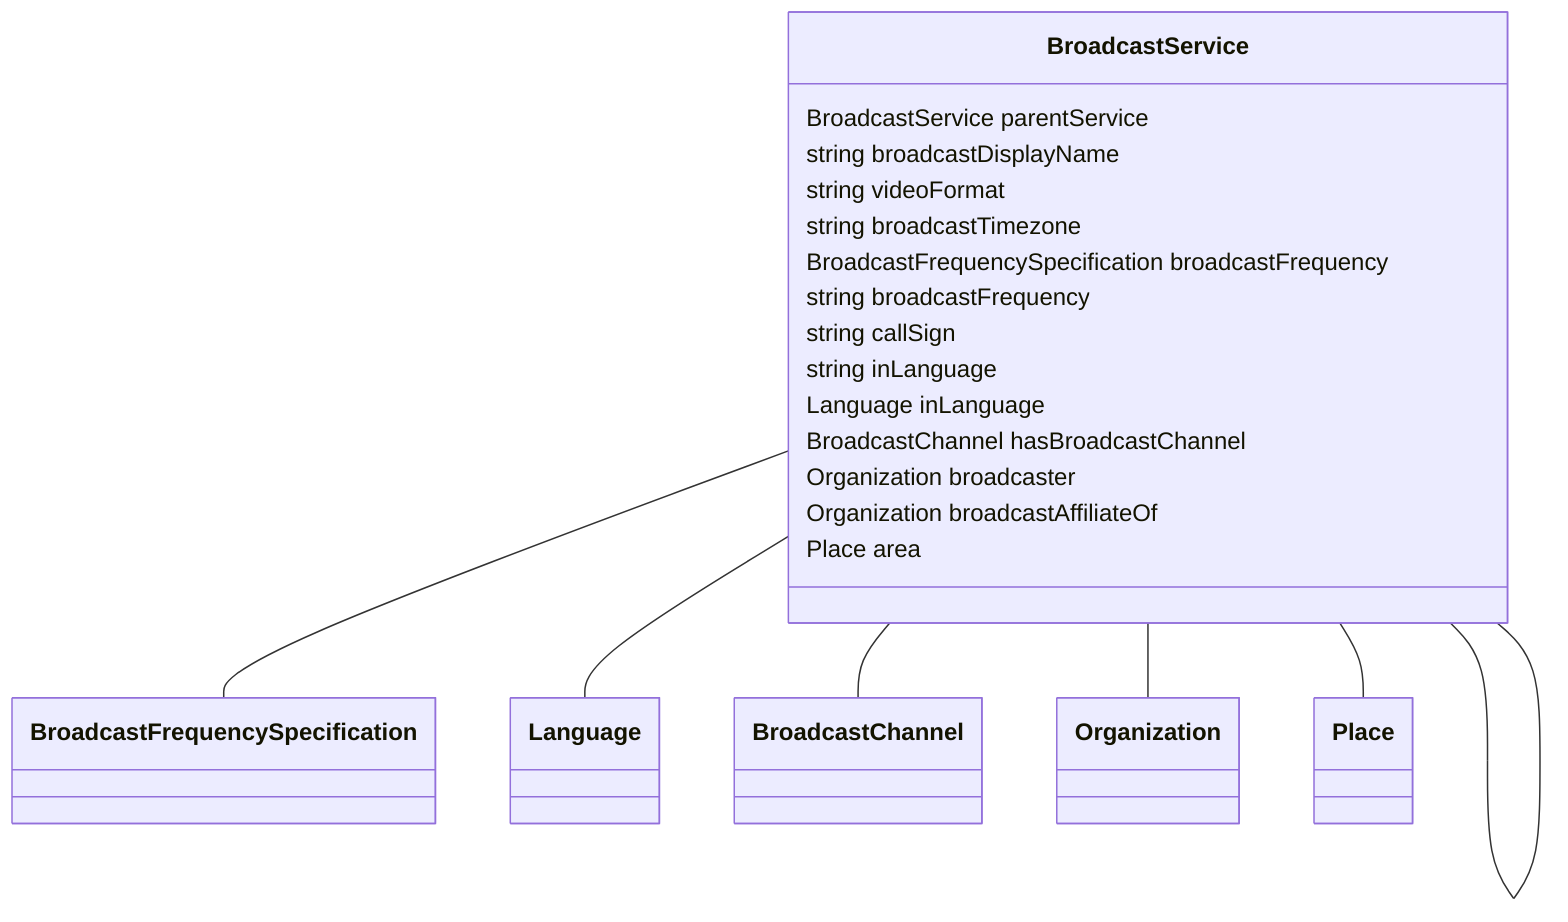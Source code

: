 classDiagram
  BroadcastService -- BroadcastService
  BroadcastService -- BroadcastFrequencySpecification
  BroadcastService -- Language
  BroadcastService -- BroadcastChannel
  BroadcastService -- Organization
  BroadcastService -- Place


class BroadcastService {

  BroadcastService parentService
  string broadcastDisplayName
  string videoFormat
  string broadcastTimezone
  BroadcastFrequencySpecification broadcastFrequency
  string broadcastFrequency
  string callSign
  string inLanguage
  Language inLanguage
  BroadcastChannel hasBroadcastChannel
  Organization broadcaster
  Organization broadcastAffiliateOf
  Place area

 }